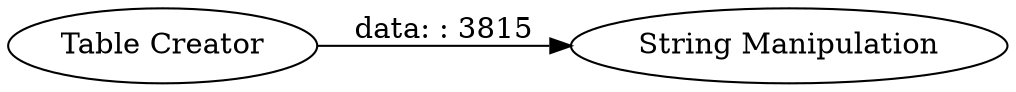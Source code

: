 digraph {
	"5167936462165542647_344" [label="String Manipulation"]
	"5167936462165542647_343" [label="Table Creator"]
	"5167936462165542647_343" -> "5167936462165542647_344" [label="data: : 3815"]
	rankdir=LR
}
